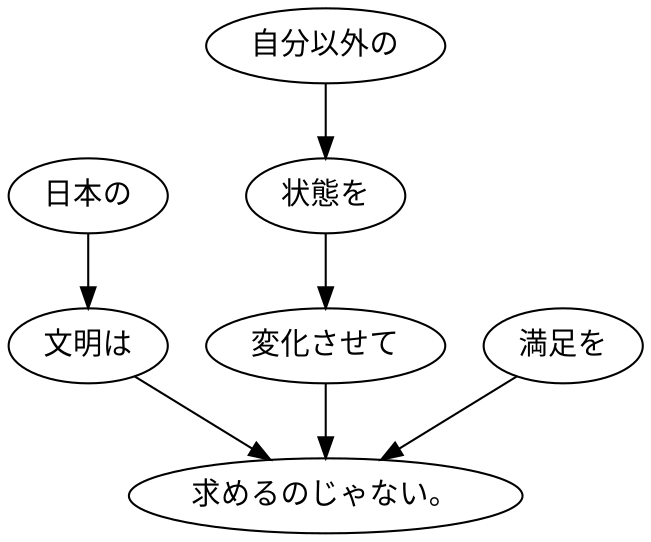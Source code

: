 digraph graph5523 {
	node0 [label="日本の"];
	node1 [label="文明は"];
	node2 [label="自分以外の"];
	node3 [label="状態を"];
	node4 [label="変化させて"];
	node5 [label="満足を"];
	node6 [label="求めるのじゃない。"];
	node0 -> node1;
	node1 -> node6;
	node2 -> node3;
	node3 -> node4;
	node4 -> node6;
	node5 -> node6;
}
